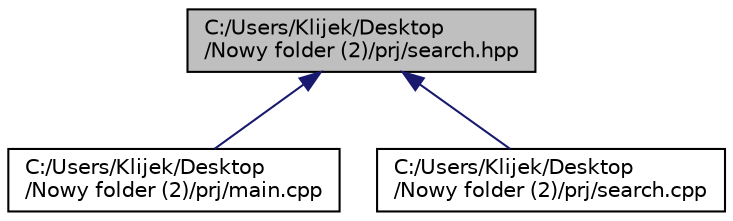 digraph "C:/Users/Klijek/Desktop/Nowy folder (2)/prj/search.hpp"
{
  edge [fontname="Helvetica",fontsize="10",labelfontname="Helvetica",labelfontsize="10"];
  node [fontname="Helvetica",fontsize="10",shape=record];
  Node1 [label="C:/Users/Klijek/Desktop\l/Nowy folder (2)/prj/search.hpp",height=0.2,width=0.4,color="black", fillcolor="grey75", style="filled" fontcolor="black"];
  Node1 -> Node2 [dir="back",color="midnightblue",fontsize="10",style="solid",fontname="Helvetica"];
  Node2 [label="C:/Users/Klijek/Desktop\l/Nowy folder (2)/prj/main.cpp",height=0.2,width=0.4,color="black", fillcolor="white", style="filled",URL="$main_8cpp.html",tooltip="Plik zawiera glowna funkcje programu. "];
  Node1 -> Node3 [dir="back",color="midnightblue",fontsize="10",style="solid",fontname="Helvetica"];
  Node3 [label="C:/Users/Klijek/Desktop\l/Nowy folder (2)/prj/search.cpp",height=0.2,width=0.4,color="black", fillcolor="white", style="filled",URL="$search_8cpp.html"];
}
